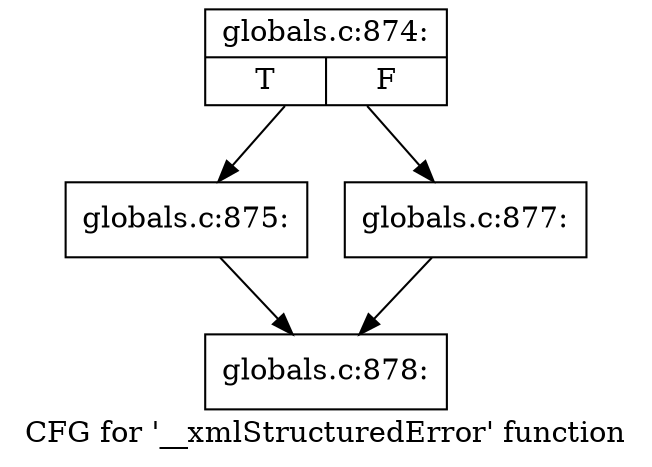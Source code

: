 digraph "CFG for '__xmlStructuredError' function" {
	label="CFG for '__xmlStructuredError' function";

	Node0x4ac14e0 [shape=record,label="{globals.c:874:|{<s0>T|<s1>F}}"];
	Node0x4ac14e0 -> Node0x4abde60;
	Node0x4ac14e0 -> Node0x4ac1a90;
	Node0x4abde60 [shape=record,label="{globals.c:875:}"];
	Node0x4abde60 -> Node0x4abdfc0;
	Node0x4ac1a90 [shape=record,label="{globals.c:877:}"];
	Node0x4ac1a90 -> Node0x4abdfc0;
	Node0x4abdfc0 [shape=record,label="{globals.c:878:}"];
}
